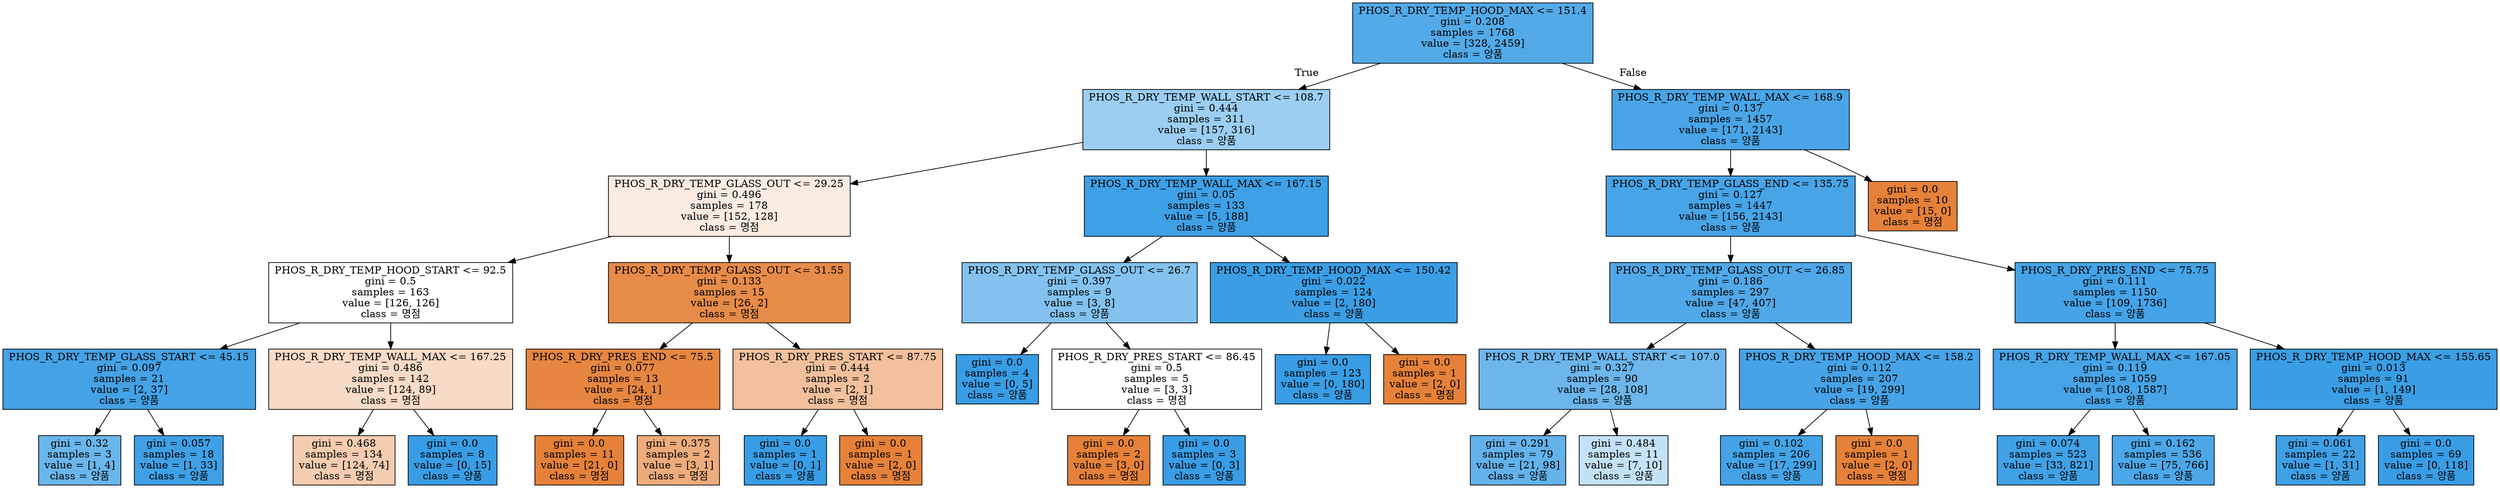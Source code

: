 digraph Tree {
node [shape=box, style="filled", color="black"] ;
0 [label="PHOS_R_DRY_TEMP_HOOD_MAX <= 151.4\ngini = 0.208\nsamples = 1768\nvalue = [328, 2459]\nclass = 양품", fillcolor="#53aae8"] ;
1 [label="PHOS_R_DRY_TEMP_WALL_START <= 108.7\ngini = 0.444\nsamples = 311\nvalue = [157, 316]\nclass = 양품", fillcolor="#9bcef2"] ;
0 -> 1 [labeldistance=2.5, labelangle=45, headlabel="True"] ;
2 [label="PHOS_R_DRY_TEMP_GLASS_OUT <= 29.25\ngini = 0.496\nsamples = 178\nvalue = [152, 128]\nclass = 명점", fillcolor="#fbebe0"] ;
1 -> 2 ;
3 [label="PHOS_R_DRY_TEMP_HOOD_START <= 92.5\ngini = 0.5\nsamples = 163\nvalue = [126, 126]\nclass = 명점", fillcolor="#ffffff"] ;
2 -> 3 ;
4 [label="PHOS_R_DRY_TEMP_GLASS_START <= 45.15\ngini = 0.097\nsamples = 21\nvalue = [2, 37]\nclass = 양품", fillcolor="#44a2e6"] ;
3 -> 4 ;
5 [label="gini = 0.32\nsamples = 3\nvalue = [1, 4]\nclass = 양품", fillcolor="#6ab6ec"] ;
4 -> 5 ;
6 [label="gini = 0.057\nsamples = 18\nvalue = [1, 33]\nclass = 양품", fillcolor="#3fa0e6"] ;
4 -> 6 ;
7 [label="PHOS_R_DRY_TEMP_WALL_MAX <= 167.25\ngini = 0.486\nsamples = 142\nvalue = [124, 89]\nclass = 명점", fillcolor="#f8dbc7"] ;
3 -> 7 ;
8 [label="gini = 0.468\nsamples = 134\nvalue = [124, 74]\nclass = 명점", fillcolor="#f5ccaf"] ;
7 -> 8 ;
9 [label="gini = 0.0\nsamples = 8\nvalue = [0, 15]\nclass = 양품", fillcolor="#399de5"] ;
7 -> 9 ;
10 [label="PHOS_R_DRY_TEMP_GLASS_OUT <= 31.55\ngini = 0.133\nsamples = 15\nvalue = [26, 2]\nclass = 명점", fillcolor="#e78b48"] ;
2 -> 10 ;
11 [label="PHOS_R_DRY_PRES_END <= 75.5\ngini = 0.077\nsamples = 13\nvalue = [24, 1]\nclass = 명점", fillcolor="#e68641"] ;
10 -> 11 ;
12 [label="gini = 0.0\nsamples = 11\nvalue = [21, 0]\nclass = 명점", fillcolor="#e58139"] ;
11 -> 12 ;
13 [label="gini = 0.375\nsamples = 2\nvalue = [3, 1]\nclass = 명점", fillcolor="#eeab7b"] ;
11 -> 13 ;
14 [label="PHOS_R_DRY_PRES_START <= 87.75\ngini = 0.444\nsamples = 2\nvalue = [2, 1]\nclass = 명점", fillcolor="#f2c09c"] ;
10 -> 14 ;
15 [label="gini = 0.0\nsamples = 1\nvalue = [0, 1]\nclass = 양품", fillcolor="#399de5"] ;
14 -> 15 ;
16 [label="gini = 0.0\nsamples = 1\nvalue = [2, 0]\nclass = 명점", fillcolor="#e58139"] ;
14 -> 16 ;
17 [label="PHOS_R_DRY_TEMP_WALL_MAX <= 167.15\ngini = 0.05\nsamples = 133\nvalue = [5, 188]\nclass = 양품", fillcolor="#3ea0e6"] ;
1 -> 17 ;
18 [label="PHOS_R_DRY_TEMP_GLASS_OUT <= 26.7\ngini = 0.397\nsamples = 9\nvalue = [3, 8]\nclass = 양품", fillcolor="#83c2ef"] ;
17 -> 18 ;
19 [label="gini = 0.0\nsamples = 4\nvalue = [0, 5]\nclass = 양품", fillcolor="#399de5"] ;
18 -> 19 ;
20 [label="PHOS_R_DRY_PRES_START <= 86.45\ngini = 0.5\nsamples = 5\nvalue = [3, 3]\nclass = 명점", fillcolor="#ffffff"] ;
18 -> 20 ;
21 [label="gini = 0.0\nsamples = 2\nvalue = [3, 0]\nclass = 명점", fillcolor="#e58139"] ;
20 -> 21 ;
22 [label="gini = 0.0\nsamples = 3\nvalue = [0, 3]\nclass = 양품", fillcolor="#399de5"] ;
20 -> 22 ;
23 [label="PHOS_R_DRY_TEMP_HOOD_MAX <= 150.42\ngini = 0.022\nsamples = 124\nvalue = [2, 180]\nclass = 양품", fillcolor="#3b9ee5"] ;
17 -> 23 ;
24 [label="gini = 0.0\nsamples = 123\nvalue = [0, 180]\nclass = 양품", fillcolor="#399de5"] ;
23 -> 24 ;
25 [label="gini = 0.0\nsamples = 1\nvalue = [2, 0]\nclass = 명점", fillcolor="#e58139"] ;
23 -> 25 ;
26 [label="PHOS_R_DRY_TEMP_WALL_MAX <= 168.9\ngini = 0.137\nsamples = 1457\nvalue = [171, 2143]\nclass = 양품", fillcolor="#49a5e7"] ;
0 -> 26 [labeldistance=2.5, labelangle=-45, headlabel="False"] ;
27 [label="PHOS_R_DRY_TEMP_GLASS_END <= 135.75\ngini = 0.127\nsamples = 1447\nvalue = [156, 2143]\nclass = 양품", fillcolor="#47a4e7"] ;
26 -> 27 ;
28 [label="PHOS_R_DRY_TEMP_GLASS_OUT <= 26.85\ngini = 0.186\nsamples = 297\nvalue = [47, 407]\nclass = 양품", fillcolor="#50a8e8"] ;
27 -> 28 ;
29 [label="PHOS_R_DRY_TEMP_WALL_START <= 107.0\ngini = 0.327\nsamples = 90\nvalue = [28, 108]\nclass = 양품", fillcolor="#6cb6ec"] ;
28 -> 29 ;
30 [label="gini = 0.291\nsamples = 79\nvalue = [21, 98]\nclass = 양품", fillcolor="#63b2eb"] ;
29 -> 30 ;
31 [label="gini = 0.484\nsamples = 11\nvalue = [7, 10]\nclass = 양품", fillcolor="#c4e2f7"] ;
29 -> 31 ;
32 [label="PHOS_R_DRY_TEMP_HOOD_MAX <= 158.2\ngini = 0.112\nsamples = 207\nvalue = [19, 299]\nclass = 양품", fillcolor="#46a3e7"] ;
28 -> 32 ;
33 [label="gini = 0.102\nsamples = 206\nvalue = [17, 299]\nclass = 양품", fillcolor="#44a3e6"] ;
32 -> 33 ;
34 [label="gini = 0.0\nsamples = 1\nvalue = [2, 0]\nclass = 명점", fillcolor="#e58139"] ;
32 -> 34 ;
35 [label="PHOS_R_DRY_PRES_END <= 75.75\ngini = 0.111\nsamples = 1150\nvalue = [109, 1736]\nclass = 양품", fillcolor="#45a3e7"] ;
27 -> 35 ;
36 [label="PHOS_R_DRY_TEMP_WALL_MAX <= 167.05\ngini = 0.119\nsamples = 1059\nvalue = [108, 1587]\nclass = 양품", fillcolor="#46a4e7"] ;
35 -> 36 ;
37 [label="gini = 0.074\nsamples = 523\nvalue = [33, 821]\nclass = 양품", fillcolor="#41a1e6"] ;
36 -> 37 ;
38 [label="gini = 0.162\nsamples = 536\nvalue = [75, 766]\nclass = 양품", fillcolor="#4ca7e8"] ;
36 -> 38 ;
39 [label="PHOS_R_DRY_TEMP_HOOD_MAX <= 155.65\ngini = 0.013\nsamples = 91\nvalue = [1, 149]\nclass = 양품", fillcolor="#3a9ee5"] ;
35 -> 39 ;
40 [label="gini = 0.061\nsamples = 22\nvalue = [1, 31]\nclass = 양품", fillcolor="#3fa0e6"] ;
39 -> 40 ;
41 [label="gini = 0.0\nsamples = 69\nvalue = [0, 118]\nclass = 양품", fillcolor="#399de5"] ;
39 -> 41 ;
42 [label="gini = 0.0\nsamples = 10\nvalue = [15, 0]\nclass = 명점", fillcolor="#e58139"] ;
26 -> 42 ;
}